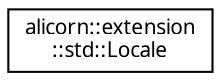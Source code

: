 digraph "Иерархия классов. Графический вид."
{
 // INTERACTIVE_SVG=YES
  edge [fontname="Verdana",fontsize="10",labelfontname="Verdana",labelfontsize="10"];
  node [fontname="Verdana",fontsize="10",shape=record];
  rankdir="LR";
  Node1 [label="alicorn::extension\l::std::Locale",height=0.2,width=0.4,color="black", fillcolor="white", style="filled",URL="$a00103.html",tooltip="Класс-обертка для классов конкретных кодировок. "];
}
